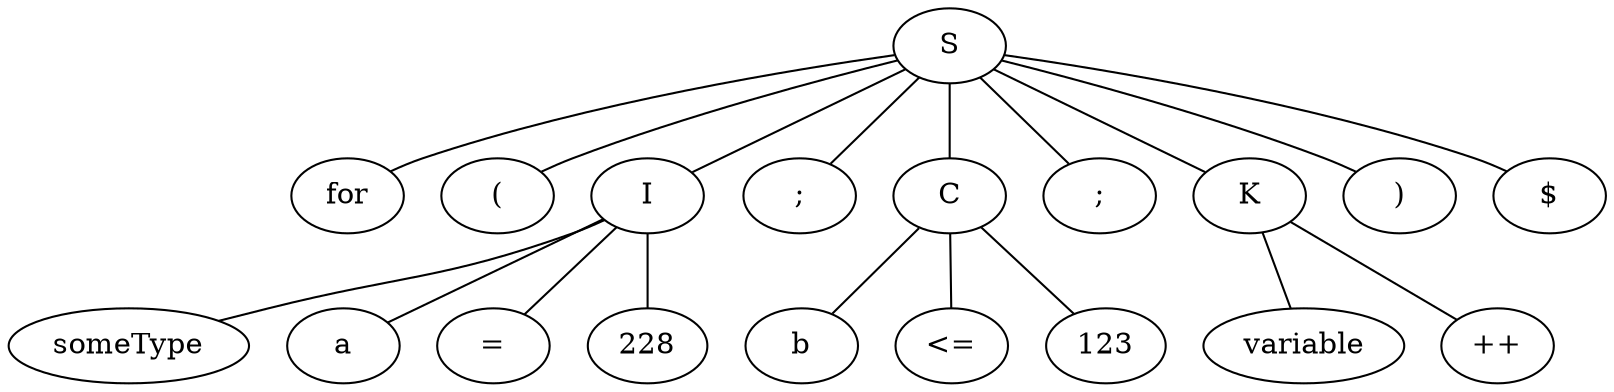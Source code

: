 graph {
S1[label="S"]
S1 -- FOR2
FOR2[label="for"]

S1 -- OPEN_BRACKET3
OPEN_BRACKET3[label="("]

S1 -- I4
I4[label="I"]
I4 -- WORD5
WORD5[label="someType"]

I4 -- WORD6
WORD6[label="a"]

I4 -- ASSIGN7
ASSIGN7[label="="]

I4 -- NUMBER8
NUMBER8[label="228"]

S1 -- SEMICOLON5
SEMICOLON5[label=";"]

S1 -- C6
C6[label="C"]
C6 -- WORD7
WORD7[label="b"]

C6 -- LESS_EQUALS8
LESS_EQUALS8[label="<="]

C6 -- NUMBER9
NUMBER9[label="123"]

S1 -- SEMICOLON7
SEMICOLON7[label=";"]

S1 -- K8
K8[label="K"]
K8 -- WORD9
WORD9[label="variable"]

K8 -- INCREMENT10
INCREMENT10[label="++"]

S1 -- CLOSE_BRACKET9
CLOSE_BRACKET9[label=")"]

S1 -- END10
END10[label="$"]

}
